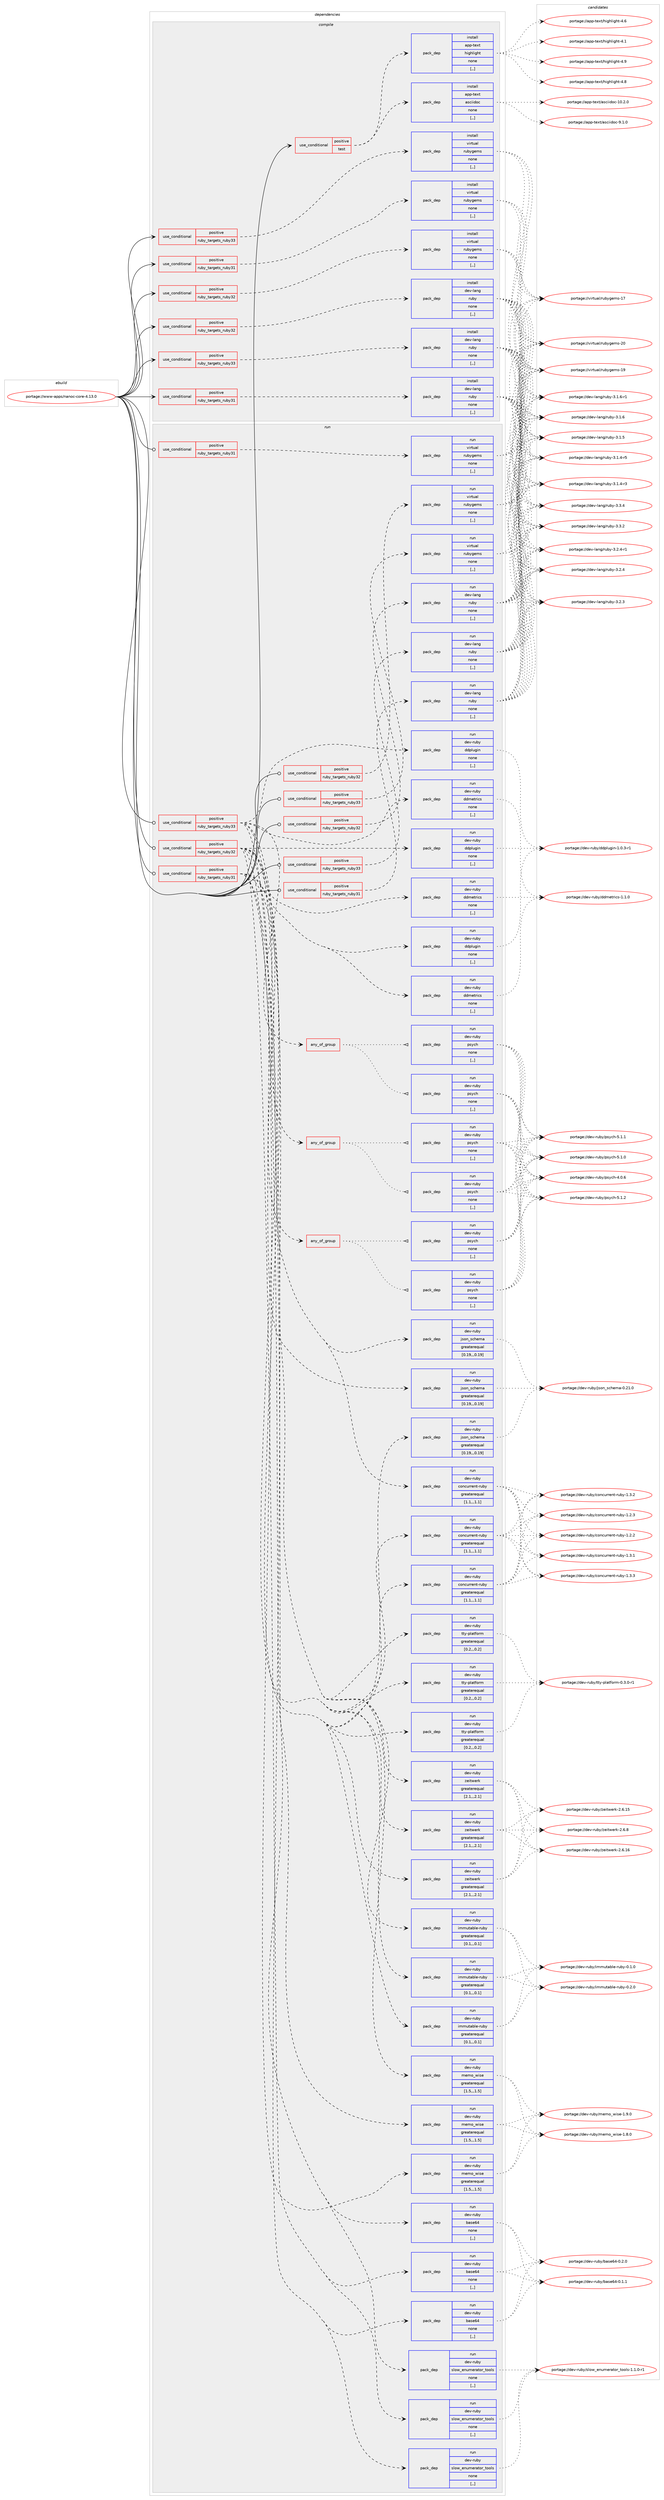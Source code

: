 digraph prolog {

# *************
# Graph options
# *************

newrank=true;
concentrate=true;
compound=true;
graph [rankdir=LR,fontname=Helvetica,fontsize=10,ranksep=1.5];#, ranksep=2.5, nodesep=0.2];
edge  [arrowhead=vee];
node  [fontname=Helvetica,fontsize=10];

# **********
# The ebuild
# **********

subgraph cluster_leftcol {
color=gray;
rank=same;
label=<<i>ebuild</i>>;
id [label="portage://www-apps/nanoc-core-4.13.0", color=red, width=4, href="../www-apps/nanoc-core-4.13.0.svg"];
}

# ****************
# The dependencies
# ****************

subgraph cluster_midcol {
color=gray;
label=<<i>dependencies</i>>;
subgraph cluster_compile {
fillcolor="#eeeeee";
style=filled;
label=<<i>compile</i>>;
subgraph cond118736 {
dependency445165 [label=<<TABLE BORDER="0" CELLBORDER="1" CELLSPACING="0" CELLPADDING="4"><TR><TD ROWSPAN="3" CELLPADDING="10">use_conditional</TD></TR><TR><TD>positive</TD></TR><TR><TD>ruby_targets_ruby31</TD></TR></TABLE>>, shape=none, color=red];
subgraph pack323148 {
dependency445166 [label=<<TABLE BORDER="0" CELLBORDER="1" CELLSPACING="0" CELLPADDING="4" WIDTH="220"><TR><TD ROWSPAN="6" CELLPADDING="30">pack_dep</TD></TR><TR><TD WIDTH="110">install</TD></TR><TR><TD>dev-lang</TD></TR><TR><TD>ruby</TD></TR><TR><TD>none</TD></TR><TR><TD>[,,]</TD></TR></TABLE>>, shape=none, color=blue];
}
dependency445165:e -> dependency445166:w [weight=20,style="dashed",arrowhead="vee"];
}
id:e -> dependency445165:w [weight=20,style="solid",arrowhead="vee"];
subgraph cond118737 {
dependency445167 [label=<<TABLE BORDER="0" CELLBORDER="1" CELLSPACING="0" CELLPADDING="4"><TR><TD ROWSPAN="3" CELLPADDING="10">use_conditional</TD></TR><TR><TD>positive</TD></TR><TR><TD>ruby_targets_ruby31</TD></TR></TABLE>>, shape=none, color=red];
subgraph pack323149 {
dependency445168 [label=<<TABLE BORDER="0" CELLBORDER="1" CELLSPACING="0" CELLPADDING="4" WIDTH="220"><TR><TD ROWSPAN="6" CELLPADDING="30">pack_dep</TD></TR><TR><TD WIDTH="110">install</TD></TR><TR><TD>virtual</TD></TR><TR><TD>rubygems</TD></TR><TR><TD>none</TD></TR><TR><TD>[,,]</TD></TR></TABLE>>, shape=none, color=blue];
}
dependency445167:e -> dependency445168:w [weight=20,style="dashed",arrowhead="vee"];
}
id:e -> dependency445167:w [weight=20,style="solid",arrowhead="vee"];
subgraph cond118738 {
dependency445169 [label=<<TABLE BORDER="0" CELLBORDER="1" CELLSPACING="0" CELLPADDING="4"><TR><TD ROWSPAN="3" CELLPADDING="10">use_conditional</TD></TR><TR><TD>positive</TD></TR><TR><TD>ruby_targets_ruby32</TD></TR></TABLE>>, shape=none, color=red];
subgraph pack323150 {
dependency445170 [label=<<TABLE BORDER="0" CELLBORDER="1" CELLSPACING="0" CELLPADDING="4" WIDTH="220"><TR><TD ROWSPAN="6" CELLPADDING="30">pack_dep</TD></TR><TR><TD WIDTH="110">install</TD></TR><TR><TD>dev-lang</TD></TR><TR><TD>ruby</TD></TR><TR><TD>none</TD></TR><TR><TD>[,,]</TD></TR></TABLE>>, shape=none, color=blue];
}
dependency445169:e -> dependency445170:w [weight=20,style="dashed",arrowhead="vee"];
}
id:e -> dependency445169:w [weight=20,style="solid",arrowhead="vee"];
subgraph cond118739 {
dependency445171 [label=<<TABLE BORDER="0" CELLBORDER="1" CELLSPACING="0" CELLPADDING="4"><TR><TD ROWSPAN="3" CELLPADDING="10">use_conditional</TD></TR><TR><TD>positive</TD></TR><TR><TD>ruby_targets_ruby32</TD></TR></TABLE>>, shape=none, color=red];
subgraph pack323151 {
dependency445172 [label=<<TABLE BORDER="0" CELLBORDER="1" CELLSPACING="0" CELLPADDING="4" WIDTH="220"><TR><TD ROWSPAN="6" CELLPADDING="30">pack_dep</TD></TR><TR><TD WIDTH="110">install</TD></TR><TR><TD>virtual</TD></TR><TR><TD>rubygems</TD></TR><TR><TD>none</TD></TR><TR><TD>[,,]</TD></TR></TABLE>>, shape=none, color=blue];
}
dependency445171:e -> dependency445172:w [weight=20,style="dashed",arrowhead="vee"];
}
id:e -> dependency445171:w [weight=20,style="solid",arrowhead="vee"];
subgraph cond118740 {
dependency445173 [label=<<TABLE BORDER="0" CELLBORDER="1" CELLSPACING="0" CELLPADDING="4"><TR><TD ROWSPAN="3" CELLPADDING="10">use_conditional</TD></TR><TR><TD>positive</TD></TR><TR><TD>ruby_targets_ruby33</TD></TR></TABLE>>, shape=none, color=red];
subgraph pack323152 {
dependency445174 [label=<<TABLE BORDER="0" CELLBORDER="1" CELLSPACING="0" CELLPADDING="4" WIDTH="220"><TR><TD ROWSPAN="6" CELLPADDING="30">pack_dep</TD></TR><TR><TD WIDTH="110">install</TD></TR><TR><TD>dev-lang</TD></TR><TR><TD>ruby</TD></TR><TR><TD>none</TD></TR><TR><TD>[,,]</TD></TR></TABLE>>, shape=none, color=blue];
}
dependency445173:e -> dependency445174:w [weight=20,style="dashed",arrowhead="vee"];
}
id:e -> dependency445173:w [weight=20,style="solid",arrowhead="vee"];
subgraph cond118741 {
dependency445175 [label=<<TABLE BORDER="0" CELLBORDER="1" CELLSPACING="0" CELLPADDING="4"><TR><TD ROWSPAN="3" CELLPADDING="10">use_conditional</TD></TR><TR><TD>positive</TD></TR><TR><TD>ruby_targets_ruby33</TD></TR></TABLE>>, shape=none, color=red];
subgraph pack323153 {
dependency445176 [label=<<TABLE BORDER="0" CELLBORDER="1" CELLSPACING="0" CELLPADDING="4" WIDTH="220"><TR><TD ROWSPAN="6" CELLPADDING="30">pack_dep</TD></TR><TR><TD WIDTH="110">install</TD></TR><TR><TD>virtual</TD></TR><TR><TD>rubygems</TD></TR><TR><TD>none</TD></TR><TR><TD>[,,]</TD></TR></TABLE>>, shape=none, color=blue];
}
dependency445175:e -> dependency445176:w [weight=20,style="dashed",arrowhead="vee"];
}
id:e -> dependency445175:w [weight=20,style="solid",arrowhead="vee"];
subgraph cond118742 {
dependency445177 [label=<<TABLE BORDER="0" CELLBORDER="1" CELLSPACING="0" CELLPADDING="4"><TR><TD ROWSPAN="3" CELLPADDING="10">use_conditional</TD></TR><TR><TD>positive</TD></TR><TR><TD>test</TD></TR></TABLE>>, shape=none, color=red];
subgraph pack323154 {
dependency445178 [label=<<TABLE BORDER="0" CELLBORDER="1" CELLSPACING="0" CELLPADDING="4" WIDTH="220"><TR><TD ROWSPAN="6" CELLPADDING="30">pack_dep</TD></TR><TR><TD WIDTH="110">install</TD></TR><TR><TD>app-text</TD></TR><TR><TD>asciidoc</TD></TR><TR><TD>none</TD></TR><TR><TD>[,,]</TD></TR></TABLE>>, shape=none, color=blue];
}
dependency445177:e -> dependency445178:w [weight=20,style="dashed",arrowhead="vee"];
subgraph pack323155 {
dependency445179 [label=<<TABLE BORDER="0" CELLBORDER="1" CELLSPACING="0" CELLPADDING="4" WIDTH="220"><TR><TD ROWSPAN="6" CELLPADDING="30">pack_dep</TD></TR><TR><TD WIDTH="110">install</TD></TR><TR><TD>app-text</TD></TR><TR><TD>highlight</TD></TR><TR><TD>none</TD></TR><TR><TD>[,,]</TD></TR></TABLE>>, shape=none, color=blue];
}
dependency445177:e -> dependency445179:w [weight=20,style="dashed",arrowhead="vee"];
}
id:e -> dependency445177:w [weight=20,style="solid",arrowhead="vee"];
}
subgraph cluster_compileandrun {
fillcolor="#eeeeee";
style=filled;
label=<<i>compile and run</i>>;
}
subgraph cluster_run {
fillcolor="#eeeeee";
style=filled;
label=<<i>run</i>>;
subgraph cond118743 {
dependency445180 [label=<<TABLE BORDER="0" CELLBORDER="1" CELLSPACING="0" CELLPADDING="4"><TR><TD ROWSPAN="3" CELLPADDING="10">use_conditional</TD></TR><TR><TD>positive</TD></TR><TR><TD>ruby_targets_ruby31</TD></TR></TABLE>>, shape=none, color=red];
subgraph pack323156 {
dependency445181 [label=<<TABLE BORDER="0" CELLBORDER="1" CELLSPACING="0" CELLPADDING="4" WIDTH="220"><TR><TD ROWSPAN="6" CELLPADDING="30">pack_dep</TD></TR><TR><TD WIDTH="110">run</TD></TR><TR><TD>dev-lang</TD></TR><TR><TD>ruby</TD></TR><TR><TD>none</TD></TR><TR><TD>[,,]</TD></TR></TABLE>>, shape=none, color=blue];
}
dependency445180:e -> dependency445181:w [weight=20,style="dashed",arrowhead="vee"];
}
id:e -> dependency445180:w [weight=20,style="solid",arrowhead="odot"];
subgraph cond118744 {
dependency445182 [label=<<TABLE BORDER="0" CELLBORDER="1" CELLSPACING="0" CELLPADDING="4"><TR><TD ROWSPAN="3" CELLPADDING="10">use_conditional</TD></TR><TR><TD>positive</TD></TR><TR><TD>ruby_targets_ruby31</TD></TR></TABLE>>, shape=none, color=red];
subgraph pack323157 {
dependency445183 [label=<<TABLE BORDER="0" CELLBORDER="1" CELLSPACING="0" CELLPADDING="4" WIDTH="220"><TR><TD ROWSPAN="6" CELLPADDING="30">pack_dep</TD></TR><TR><TD WIDTH="110">run</TD></TR><TR><TD>dev-ruby</TD></TR><TR><TD>base64</TD></TR><TR><TD>none</TD></TR><TR><TD>[,,]</TD></TR></TABLE>>, shape=none, color=blue];
}
dependency445182:e -> dependency445183:w [weight=20,style="dashed",arrowhead="vee"];
subgraph pack323158 {
dependency445184 [label=<<TABLE BORDER="0" CELLBORDER="1" CELLSPACING="0" CELLPADDING="4" WIDTH="220"><TR><TD ROWSPAN="6" CELLPADDING="30">pack_dep</TD></TR><TR><TD WIDTH="110">run</TD></TR><TR><TD>dev-ruby</TD></TR><TR><TD>concurrent-ruby</TD></TR><TR><TD>greaterequal</TD></TR><TR><TD>[1.1,,,1.1]</TD></TR></TABLE>>, shape=none, color=blue];
}
dependency445182:e -> dependency445184:w [weight=20,style="dashed",arrowhead="vee"];
subgraph pack323159 {
dependency445185 [label=<<TABLE BORDER="0" CELLBORDER="1" CELLSPACING="0" CELLPADDING="4" WIDTH="220"><TR><TD ROWSPAN="6" CELLPADDING="30">pack_dep</TD></TR><TR><TD WIDTH="110">run</TD></TR><TR><TD>dev-ruby</TD></TR><TR><TD>ddmetrics</TD></TR><TR><TD>none</TD></TR><TR><TD>[,,]</TD></TR></TABLE>>, shape=none, color=blue];
}
dependency445182:e -> dependency445185:w [weight=20,style="dashed",arrowhead="vee"];
subgraph pack323160 {
dependency445186 [label=<<TABLE BORDER="0" CELLBORDER="1" CELLSPACING="0" CELLPADDING="4" WIDTH="220"><TR><TD ROWSPAN="6" CELLPADDING="30">pack_dep</TD></TR><TR><TD WIDTH="110">run</TD></TR><TR><TD>dev-ruby</TD></TR><TR><TD>ddplugin</TD></TR><TR><TD>none</TD></TR><TR><TD>[,,]</TD></TR></TABLE>>, shape=none, color=blue];
}
dependency445182:e -> dependency445186:w [weight=20,style="dashed",arrowhead="vee"];
subgraph pack323161 {
dependency445187 [label=<<TABLE BORDER="0" CELLBORDER="1" CELLSPACING="0" CELLPADDING="4" WIDTH="220"><TR><TD ROWSPAN="6" CELLPADDING="30">pack_dep</TD></TR><TR><TD WIDTH="110">run</TD></TR><TR><TD>dev-ruby</TD></TR><TR><TD>immutable-ruby</TD></TR><TR><TD>greaterequal</TD></TR><TR><TD>[0.1,,,0.1]</TD></TR></TABLE>>, shape=none, color=blue];
}
dependency445182:e -> dependency445187:w [weight=20,style="dashed",arrowhead="vee"];
subgraph pack323162 {
dependency445188 [label=<<TABLE BORDER="0" CELLBORDER="1" CELLSPACING="0" CELLPADDING="4" WIDTH="220"><TR><TD ROWSPAN="6" CELLPADDING="30">pack_dep</TD></TR><TR><TD WIDTH="110">run</TD></TR><TR><TD>dev-ruby</TD></TR><TR><TD>json_schema</TD></TR><TR><TD>greaterequal</TD></TR><TR><TD>[0.19,,,0.19]</TD></TR></TABLE>>, shape=none, color=blue];
}
dependency445182:e -> dependency445188:w [weight=20,style="dashed",arrowhead="vee"];
subgraph pack323163 {
dependency445189 [label=<<TABLE BORDER="0" CELLBORDER="1" CELLSPACING="0" CELLPADDING="4" WIDTH="220"><TR><TD ROWSPAN="6" CELLPADDING="30">pack_dep</TD></TR><TR><TD WIDTH="110">run</TD></TR><TR><TD>dev-ruby</TD></TR><TR><TD>memo_wise</TD></TR><TR><TD>greaterequal</TD></TR><TR><TD>[1.5,,,1.5]</TD></TR></TABLE>>, shape=none, color=blue];
}
dependency445182:e -> dependency445189:w [weight=20,style="dashed",arrowhead="vee"];
subgraph any3054 {
dependency445190 [label=<<TABLE BORDER="0" CELLBORDER="1" CELLSPACING="0" CELLPADDING="4"><TR><TD CELLPADDING="10">any_of_group</TD></TR></TABLE>>, shape=none, color=red];subgraph pack323164 {
dependency445191 [label=<<TABLE BORDER="0" CELLBORDER="1" CELLSPACING="0" CELLPADDING="4" WIDTH="220"><TR><TD ROWSPAN="6" CELLPADDING="30">pack_dep</TD></TR><TR><TD WIDTH="110">run</TD></TR><TR><TD>dev-ruby</TD></TR><TR><TD>psych</TD></TR><TR><TD>none</TD></TR><TR><TD>[,,]</TD></TR></TABLE>>, shape=none, color=blue];
}
dependency445190:e -> dependency445191:w [weight=20,style="dotted",arrowhead="oinv"];
subgraph pack323165 {
dependency445192 [label=<<TABLE BORDER="0" CELLBORDER="1" CELLSPACING="0" CELLPADDING="4" WIDTH="220"><TR><TD ROWSPAN="6" CELLPADDING="30">pack_dep</TD></TR><TR><TD WIDTH="110">run</TD></TR><TR><TD>dev-ruby</TD></TR><TR><TD>psych</TD></TR><TR><TD>none</TD></TR><TR><TD>[,,]</TD></TR></TABLE>>, shape=none, color=blue];
}
dependency445190:e -> dependency445192:w [weight=20,style="dotted",arrowhead="oinv"];
}
dependency445182:e -> dependency445190:w [weight=20,style="dashed",arrowhead="vee"];
subgraph pack323166 {
dependency445193 [label=<<TABLE BORDER="0" CELLBORDER="1" CELLSPACING="0" CELLPADDING="4" WIDTH="220"><TR><TD ROWSPAN="6" CELLPADDING="30">pack_dep</TD></TR><TR><TD WIDTH="110">run</TD></TR><TR><TD>dev-ruby</TD></TR><TR><TD>slow_enumerator_tools</TD></TR><TR><TD>none</TD></TR><TR><TD>[,,]</TD></TR></TABLE>>, shape=none, color=blue];
}
dependency445182:e -> dependency445193:w [weight=20,style="dashed",arrowhead="vee"];
subgraph pack323167 {
dependency445194 [label=<<TABLE BORDER="0" CELLBORDER="1" CELLSPACING="0" CELLPADDING="4" WIDTH="220"><TR><TD ROWSPAN="6" CELLPADDING="30">pack_dep</TD></TR><TR><TD WIDTH="110">run</TD></TR><TR><TD>dev-ruby</TD></TR><TR><TD>tty-platform</TD></TR><TR><TD>greaterequal</TD></TR><TR><TD>[0.2,,,0.2]</TD></TR></TABLE>>, shape=none, color=blue];
}
dependency445182:e -> dependency445194:w [weight=20,style="dashed",arrowhead="vee"];
subgraph pack323168 {
dependency445195 [label=<<TABLE BORDER="0" CELLBORDER="1" CELLSPACING="0" CELLPADDING="4" WIDTH="220"><TR><TD ROWSPAN="6" CELLPADDING="30">pack_dep</TD></TR><TR><TD WIDTH="110">run</TD></TR><TR><TD>dev-ruby</TD></TR><TR><TD>zeitwerk</TD></TR><TR><TD>greaterequal</TD></TR><TR><TD>[2.1,,,2.1]</TD></TR></TABLE>>, shape=none, color=blue];
}
dependency445182:e -> dependency445195:w [weight=20,style="dashed",arrowhead="vee"];
}
id:e -> dependency445182:w [weight=20,style="solid",arrowhead="odot"];
subgraph cond118745 {
dependency445196 [label=<<TABLE BORDER="0" CELLBORDER="1" CELLSPACING="0" CELLPADDING="4"><TR><TD ROWSPAN="3" CELLPADDING="10">use_conditional</TD></TR><TR><TD>positive</TD></TR><TR><TD>ruby_targets_ruby31</TD></TR></TABLE>>, shape=none, color=red];
subgraph pack323169 {
dependency445197 [label=<<TABLE BORDER="0" CELLBORDER="1" CELLSPACING="0" CELLPADDING="4" WIDTH="220"><TR><TD ROWSPAN="6" CELLPADDING="30">pack_dep</TD></TR><TR><TD WIDTH="110">run</TD></TR><TR><TD>virtual</TD></TR><TR><TD>rubygems</TD></TR><TR><TD>none</TD></TR><TR><TD>[,,]</TD></TR></TABLE>>, shape=none, color=blue];
}
dependency445196:e -> dependency445197:w [weight=20,style="dashed",arrowhead="vee"];
}
id:e -> dependency445196:w [weight=20,style="solid",arrowhead="odot"];
subgraph cond118746 {
dependency445198 [label=<<TABLE BORDER="0" CELLBORDER="1" CELLSPACING="0" CELLPADDING="4"><TR><TD ROWSPAN="3" CELLPADDING="10">use_conditional</TD></TR><TR><TD>positive</TD></TR><TR><TD>ruby_targets_ruby32</TD></TR></TABLE>>, shape=none, color=red];
subgraph pack323170 {
dependency445199 [label=<<TABLE BORDER="0" CELLBORDER="1" CELLSPACING="0" CELLPADDING="4" WIDTH="220"><TR><TD ROWSPAN="6" CELLPADDING="30">pack_dep</TD></TR><TR><TD WIDTH="110">run</TD></TR><TR><TD>dev-lang</TD></TR><TR><TD>ruby</TD></TR><TR><TD>none</TD></TR><TR><TD>[,,]</TD></TR></TABLE>>, shape=none, color=blue];
}
dependency445198:e -> dependency445199:w [weight=20,style="dashed",arrowhead="vee"];
}
id:e -> dependency445198:w [weight=20,style="solid",arrowhead="odot"];
subgraph cond118747 {
dependency445200 [label=<<TABLE BORDER="0" CELLBORDER="1" CELLSPACING="0" CELLPADDING="4"><TR><TD ROWSPAN="3" CELLPADDING="10">use_conditional</TD></TR><TR><TD>positive</TD></TR><TR><TD>ruby_targets_ruby32</TD></TR></TABLE>>, shape=none, color=red];
subgraph pack323171 {
dependency445201 [label=<<TABLE BORDER="0" CELLBORDER="1" CELLSPACING="0" CELLPADDING="4" WIDTH="220"><TR><TD ROWSPAN="6" CELLPADDING="30">pack_dep</TD></TR><TR><TD WIDTH="110">run</TD></TR><TR><TD>dev-ruby</TD></TR><TR><TD>base64</TD></TR><TR><TD>none</TD></TR><TR><TD>[,,]</TD></TR></TABLE>>, shape=none, color=blue];
}
dependency445200:e -> dependency445201:w [weight=20,style="dashed",arrowhead="vee"];
subgraph pack323172 {
dependency445202 [label=<<TABLE BORDER="0" CELLBORDER="1" CELLSPACING="0" CELLPADDING="4" WIDTH="220"><TR><TD ROWSPAN="6" CELLPADDING="30">pack_dep</TD></TR><TR><TD WIDTH="110">run</TD></TR><TR><TD>dev-ruby</TD></TR><TR><TD>concurrent-ruby</TD></TR><TR><TD>greaterequal</TD></TR><TR><TD>[1.1,,,1.1]</TD></TR></TABLE>>, shape=none, color=blue];
}
dependency445200:e -> dependency445202:w [weight=20,style="dashed",arrowhead="vee"];
subgraph pack323173 {
dependency445203 [label=<<TABLE BORDER="0" CELLBORDER="1" CELLSPACING="0" CELLPADDING="4" WIDTH="220"><TR><TD ROWSPAN="6" CELLPADDING="30">pack_dep</TD></TR><TR><TD WIDTH="110">run</TD></TR><TR><TD>dev-ruby</TD></TR><TR><TD>ddmetrics</TD></TR><TR><TD>none</TD></TR><TR><TD>[,,]</TD></TR></TABLE>>, shape=none, color=blue];
}
dependency445200:e -> dependency445203:w [weight=20,style="dashed",arrowhead="vee"];
subgraph pack323174 {
dependency445204 [label=<<TABLE BORDER="0" CELLBORDER="1" CELLSPACING="0" CELLPADDING="4" WIDTH="220"><TR><TD ROWSPAN="6" CELLPADDING="30">pack_dep</TD></TR><TR><TD WIDTH="110">run</TD></TR><TR><TD>dev-ruby</TD></TR><TR><TD>ddplugin</TD></TR><TR><TD>none</TD></TR><TR><TD>[,,]</TD></TR></TABLE>>, shape=none, color=blue];
}
dependency445200:e -> dependency445204:w [weight=20,style="dashed",arrowhead="vee"];
subgraph pack323175 {
dependency445205 [label=<<TABLE BORDER="0" CELLBORDER="1" CELLSPACING="0" CELLPADDING="4" WIDTH="220"><TR><TD ROWSPAN="6" CELLPADDING="30">pack_dep</TD></TR><TR><TD WIDTH="110">run</TD></TR><TR><TD>dev-ruby</TD></TR><TR><TD>immutable-ruby</TD></TR><TR><TD>greaterequal</TD></TR><TR><TD>[0.1,,,0.1]</TD></TR></TABLE>>, shape=none, color=blue];
}
dependency445200:e -> dependency445205:w [weight=20,style="dashed",arrowhead="vee"];
subgraph pack323176 {
dependency445206 [label=<<TABLE BORDER="0" CELLBORDER="1" CELLSPACING="0" CELLPADDING="4" WIDTH="220"><TR><TD ROWSPAN="6" CELLPADDING="30">pack_dep</TD></TR><TR><TD WIDTH="110">run</TD></TR><TR><TD>dev-ruby</TD></TR><TR><TD>json_schema</TD></TR><TR><TD>greaterequal</TD></TR><TR><TD>[0.19,,,0.19]</TD></TR></TABLE>>, shape=none, color=blue];
}
dependency445200:e -> dependency445206:w [weight=20,style="dashed",arrowhead="vee"];
subgraph pack323177 {
dependency445207 [label=<<TABLE BORDER="0" CELLBORDER="1" CELLSPACING="0" CELLPADDING="4" WIDTH="220"><TR><TD ROWSPAN="6" CELLPADDING="30">pack_dep</TD></TR><TR><TD WIDTH="110">run</TD></TR><TR><TD>dev-ruby</TD></TR><TR><TD>memo_wise</TD></TR><TR><TD>greaterequal</TD></TR><TR><TD>[1.5,,,1.5]</TD></TR></TABLE>>, shape=none, color=blue];
}
dependency445200:e -> dependency445207:w [weight=20,style="dashed",arrowhead="vee"];
subgraph any3055 {
dependency445208 [label=<<TABLE BORDER="0" CELLBORDER="1" CELLSPACING="0" CELLPADDING="4"><TR><TD CELLPADDING="10">any_of_group</TD></TR></TABLE>>, shape=none, color=red];subgraph pack323178 {
dependency445209 [label=<<TABLE BORDER="0" CELLBORDER="1" CELLSPACING="0" CELLPADDING="4" WIDTH="220"><TR><TD ROWSPAN="6" CELLPADDING="30">pack_dep</TD></TR><TR><TD WIDTH="110">run</TD></TR><TR><TD>dev-ruby</TD></TR><TR><TD>psych</TD></TR><TR><TD>none</TD></TR><TR><TD>[,,]</TD></TR></TABLE>>, shape=none, color=blue];
}
dependency445208:e -> dependency445209:w [weight=20,style="dotted",arrowhead="oinv"];
subgraph pack323179 {
dependency445210 [label=<<TABLE BORDER="0" CELLBORDER="1" CELLSPACING="0" CELLPADDING="4" WIDTH="220"><TR><TD ROWSPAN="6" CELLPADDING="30">pack_dep</TD></TR><TR><TD WIDTH="110">run</TD></TR><TR><TD>dev-ruby</TD></TR><TR><TD>psych</TD></TR><TR><TD>none</TD></TR><TR><TD>[,,]</TD></TR></TABLE>>, shape=none, color=blue];
}
dependency445208:e -> dependency445210:w [weight=20,style="dotted",arrowhead="oinv"];
}
dependency445200:e -> dependency445208:w [weight=20,style="dashed",arrowhead="vee"];
subgraph pack323180 {
dependency445211 [label=<<TABLE BORDER="0" CELLBORDER="1" CELLSPACING="0" CELLPADDING="4" WIDTH="220"><TR><TD ROWSPAN="6" CELLPADDING="30">pack_dep</TD></TR><TR><TD WIDTH="110">run</TD></TR><TR><TD>dev-ruby</TD></TR><TR><TD>slow_enumerator_tools</TD></TR><TR><TD>none</TD></TR><TR><TD>[,,]</TD></TR></TABLE>>, shape=none, color=blue];
}
dependency445200:e -> dependency445211:w [weight=20,style="dashed",arrowhead="vee"];
subgraph pack323181 {
dependency445212 [label=<<TABLE BORDER="0" CELLBORDER="1" CELLSPACING="0" CELLPADDING="4" WIDTH="220"><TR><TD ROWSPAN="6" CELLPADDING="30">pack_dep</TD></TR><TR><TD WIDTH="110">run</TD></TR><TR><TD>dev-ruby</TD></TR><TR><TD>tty-platform</TD></TR><TR><TD>greaterequal</TD></TR><TR><TD>[0.2,,,0.2]</TD></TR></TABLE>>, shape=none, color=blue];
}
dependency445200:e -> dependency445212:w [weight=20,style="dashed",arrowhead="vee"];
subgraph pack323182 {
dependency445213 [label=<<TABLE BORDER="0" CELLBORDER="1" CELLSPACING="0" CELLPADDING="4" WIDTH="220"><TR><TD ROWSPAN="6" CELLPADDING="30">pack_dep</TD></TR><TR><TD WIDTH="110">run</TD></TR><TR><TD>dev-ruby</TD></TR><TR><TD>zeitwerk</TD></TR><TR><TD>greaterequal</TD></TR><TR><TD>[2.1,,,2.1]</TD></TR></TABLE>>, shape=none, color=blue];
}
dependency445200:e -> dependency445213:w [weight=20,style="dashed",arrowhead="vee"];
}
id:e -> dependency445200:w [weight=20,style="solid",arrowhead="odot"];
subgraph cond118748 {
dependency445214 [label=<<TABLE BORDER="0" CELLBORDER="1" CELLSPACING="0" CELLPADDING="4"><TR><TD ROWSPAN="3" CELLPADDING="10">use_conditional</TD></TR><TR><TD>positive</TD></TR><TR><TD>ruby_targets_ruby32</TD></TR></TABLE>>, shape=none, color=red];
subgraph pack323183 {
dependency445215 [label=<<TABLE BORDER="0" CELLBORDER="1" CELLSPACING="0" CELLPADDING="4" WIDTH="220"><TR><TD ROWSPAN="6" CELLPADDING="30">pack_dep</TD></TR><TR><TD WIDTH="110">run</TD></TR><TR><TD>virtual</TD></TR><TR><TD>rubygems</TD></TR><TR><TD>none</TD></TR><TR><TD>[,,]</TD></TR></TABLE>>, shape=none, color=blue];
}
dependency445214:e -> dependency445215:w [weight=20,style="dashed",arrowhead="vee"];
}
id:e -> dependency445214:w [weight=20,style="solid",arrowhead="odot"];
subgraph cond118749 {
dependency445216 [label=<<TABLE BORDER="0" CELLBORDER="1" CELLSPACING="0" CELLPADDING="4"><TR><TD ROWSPAN="3" CELLPADDING="10">use_conditional</TD></TR><TR><TD>positive</TD></TR><TR><TD>ruby_targets_ruby33</TD></TR></TABLE>>, shape=none, color=red];
subgraph pack323184 {
dependency445217 [label=<<TABLE BORDER="0" CELLBORDER="1" CELLSPACING="0" CELLPADDING="4" WIDTH="220"><TR><TD ROWSPAN="6" CELLPADDING="30">pack_dep</TD></TR><TR><TD WIDTH="110">run</TD></TR><TR><TD>dev-lang</TD></TR><TR><TD>ruby</TD></TR><TR><TD>none</TD></TR><TR><TD>[,,]</TD></TR></TABLE>>, shape=none, color=blue];
}
dependency445216:e -> dependency445217:w [weight=20,style="dashed",arrowhead="vee"];
}
id:e -> dependency445216:w [weight=20,style="solid",arrowhead="odot"];
subgraph cond118750 {
dependency445218 [label=<<TABLE BORDER="0" CELLBORDER="1" CELLSPACING="0" CELLPADDING="4"><TR><TD ROWSPAN="3" CELLPADDING="10">use_conditional</TD></TR><TR><TD>positive</TD></TR><TR><TD>ruby_targets_ruby33</TD></TR></TABLE>>, shape=none, color=red];
subgraph pack323185 {
dependency445219 [label=<<TABLE BORDER="0" CELLBORDER="1" CELLSPACING="0" CELLPADDING="4" WIDTH="220"><TR><TD ROWSPAN="6" CELLPADDING="30">pack_dep</TD></TR><TR><TD WIDTH="110">run</TD></TR><TR><TD>dev-ruby</TD></TR><TR><TD>base64</TD></TR><TR><TD>none</TD></TR><TR><TD>[,,]</TD></TR></TABLE>>, shape=none, color=blue];
}
dependency445218:e -> dependency445219:w [weight=20,style="dashed",arrowhead="vee"];
subgraph pack323186 {
dependency445220 [label=<<TABLE BORDER="0" CELLBORDER="1" CELLSPACING="0" CELLPADDING="4" WIDTH="220"><TR><TD ROWSPAN="6" CELLPADDING="30">pack_dep</TD></TR><TR><TD WIDTH="110">run</TD></TR><TR><TD>dev-ruby</TD></TR><TR><TD>concurrent-ruby</TD></TR><TR><TD>greaterequal</TD></TR><TR><TD>[1.1,,,1.1]</TD></TR></TABLE>>, shape=none, color=blue];
}
dependency445218:e -> dependency445220:w [weight=20,style="dashed",arrowhead="vee"];
subgraph pack323187 {
dependency445221 [label=<<TABLE BORDER="0" CELLBORDER="1" CELLSPACING="0" CELLPADDING="4" WIDTH="220"><TR><TD ROWSPAN="6" CELLPADDING="30">pack_dep</TD></TR><TR><TD WIDTH="110">run</TD></TR><TR><TD>dev-ruby</TD></TR><TR><TD>ddmetrics</TD></TR><TR><TD>none</TD></TR><TR><TD>[,,]</TD></TR></TABLE>>, shape=none, color=blue];
}
dependency445218:e -> dependency445221:w [weight=20,style="dashed",arrowhead="vee"];
subgraph pack323188 {
dependency445222 [label=<<TABLE BORDER="0" CELLBORDER="1" CELLSPACING="0" CELLPADDING="4" WIDTH="220"><TR><TD ROWSPAN="6" CELLPADDING="30">pack_dep</TD></TR><TR><TD WIDTH="110">run</TD></TR><TR><TD>dev-ruby</TD></TR><TR><TD>ddplugin</TD></TR><TR><TD>none</TD></TR><TR><TD>[,,]</TD></TR></TABLE>>, shape=none, color=blue];
}
dependency445218:e -> dependency445222:w [weight=20,style="dashed",arrowhead="vee"];
subgraph pack323189 {
dependency445223 [label=<<TABLE BORDER="0" CELLBORDER="1" CELLSPACING="0" CELLPADDING="4" WIDTH="220"><TR><TD ROWSPAN="6" CELLPADDING="30">pack_dep</TD></TR><TR><TD WIDTH="110">run</TD></TR><TR><TD>dev-ruby</TD></TR><TR><TD>immutable-ruby</TD></TR><TR><TD>greaterequal</TD></TR><TR><TD>[0.1,,,0.1]</TD></TR></TABLE>>, shape=none, color=blue];
}
dependency445218:e -> dependency445223:w [weight=20,style="dashed",arrowhead="vee"];
subgraph pack323190 {
dependency445224 [label=<<TABLE BORDER="0" CELLBORDER="1" CELLSPACING="0" CELLPADDING="4" WIDTH="220"><TR><TD ROWSPAN="6" CELLPADDING="30">pack_dep</TD></TR><TR><TD WIDTH="110">run</TD></TR><TR><TD>dev-ruby</TD></TR><TR><TD>json_schema</TD></TR><TR><TD>greaterequal</TD></TR><TR><TD>[0.19,,,0.19]</TD></TR></TABLE>>, shape=none, color=blue];
}
dependency445218:e -> dependency445224:w [weight=20,style="dashed",arrowhead="vee"];
subgraph pack323191 {
dependency445225 [label=<<TABLE BORDER="0" CELLBORDER="1" CELLSPACING="0" CELLPADDING="4" WIDTH="220"><TR><TD ROWSPAN="6" CELLPADDING="30">pack_dep</TD></TR><TR><TD WIDTH="110">run</TD></TR><TR><TD>dev-ruby</TD></TR><TR><TD>memo_wise</TD></TR><TR><TD>greaterequal</TD></TR><TR><TD>[1.5,,,1.5]</TD></TR></TABLE>>, shape=none, color=blue];
}
dependency445218:e -> dependency445225:w [weight=20,style="dashed",arrowhead="vee"];
subgraph any3056 {
dependency445226 [label=<<TABLE BORDER="0" CELLBORDER="1" CELLSPACING="0" CELLPADDING="4"><TR><TD CELLPADDING="10">any_of_group</TD></TR></TABLE>>, shape=none, color=red];subgraph pack323192 {
dependency445227 [label=<<TABLE BORDER="0" CELLBORDER="1" CELLSPACING="0" CELLPADDING="4" WIDTH="220"><TR><TD ROWSPAN="6" CELLPADDING="30">pack_dep</TD></TR><TR><TD WIDTH="110">run</TD></TR><TR><TD>dev-ruby</TD></TR><TR><TD>psych</TD></TR><TR><TD>none</TD></TR><TR><TD>[,,]</TD></TR></TABLE>>, shape=none, color=blue];
}
dependency445226:e -> dependency445227:w [weight=20,style="dotted",arrowhead="oinv"];
subgraph pack323193 {
dependency445228 [label=<<TABLE BORDER="0" CELLBORDER="1" CELLSPACING="0" CELLPADDING="4" WIDTH="220"><TR><TD ROWSPAN="6" CELLPADDING="30">pack_dep</TD></TR><TR><TD WIDTH="110">run</TD></TR><TR><TD>dev-ruby</TD></TR><TR><TD>psych</TD></TR><TR><TD>none</TD></TR><TR><TD>[,,]</TD></TR></TABLE>>, shape=none, color=blue];
}
dependency445226:e -> dependency445228:w [weight=20,style="dotted",arrowhead="oinv"];
}
dependency445218:e -> dependency445226:w [weight=20,style="dashed",arrowhead="vee"];
subgraph pack323194 {
dependency445229 [label=<<TABLE BORDER="0" CELLBORDER="1" CELLSPACING="0" CELLPADDING="4" WIDTH="220"><TR><TD ROWSPAN="6" CELLPADDING="30">pack_dep</TD></TR><TR><TD WIDTH="110">run</TD></TR><TR><TD>dev-ruby</TD></TR><TR><TD>slow_enumerator_tools</TD></TR><TR><TD>none</TD></TR><TR><TD>[,,]</TD></TR></TABLE>>, shape=none, color=blue];
}
dependency445218:e -> dependency445229:w [weight=20,style="dashed",arrowhead="vee"];
subgraph pack323195 {
dependency445230 [label=<<TABLE BORDER="0" CELLBORDER="1" CELLSPACING="0" CELLPADDING="4" WIDTH="220"><TR><TD ROWSPAN="6" CELLPADDING="30">pack_dep</TD></TR><TR><TD WIDTH="110">run</TD></TR><TR><TD>dev-ruby</TD></TR><TR><TD>tty-platform</TD></TR><TR><TD>greaterequal</TD></TR><TR><TD>[0.2,,,0.2]</TD></TR></TABLE>>, shape=none, color=blue];
}
dependency445218:e -> dependency445230:w [weight=20,style="dashed",arrowhead="vee"];
subgraph pack323196 {
dependency445231 [label=<<TABLE BORDER="0" CELLBORDER="1" CELLSPACING="0" CELLPADDING="4" WIDTH="220"><TR><TD ROWSPAN="6" CELLPADDING="30">pack_dep</TD></TR><TR><TD WIDTH="110">run</TD></TR><TR><TD>dev-ruby</TD></TR><TR><TD>zeitwerk</TD></TR><TR><TD>greaterequal</TD></TR><TR><TD>[2.1,,,2.1]</TD></TR></TABLE>>, shape=none, color=blue];
}
dependency445218:e -> dependency445231:w [weight=20,style="dashed",arrowhead="vee"];
}
id:e -> dependency445218:w [weight=20,style="solid",arrowhead="odot"];
subgraph cond118751 {
dependency445232 [label=<<TABLE BORDER="0" CELLBORDER="1" CELLSPACING="0" CELLPADDING="4"><TR><TD ROWSPAN="3" CELLPADDING="10">use_conditional</TD></TR><TR><TD>positive</TD></TR><TR><TD>ruby_targets_ruby33</TD></TR></TABLE>>, shape=none, color=red];
subgraph pack323197 {
dependency445233 [label=<<TABLE BORDER="0" CELLBORDER="1" CELLSPACING="0" CELLPADDING="4" WIDTH="220"><TR><TD ROWSPAN="6" CELLPADDING="30">pack_dep</TD></TR><TR><TD WIDTH="110">run</TD></TR><TR><TD>virtual</TD></TR><TR><TD>rubygems</TD></TR><TR><TD>none</TD></TR><TR><TD>[,,]</TD></TR></TABLE>>, shape=none, color=blue];
}
dependency445232:e -> dependency445233:w [weight=20,style="dashed",arrowhead="vee"];
}
id:e -> dependency445232:w [weight=20,style="solid",arrowhead="odot"];
}
}

# **************
# The candidates
# **************

subgraph cluster_choices {
rank=same;
color=gray;
label=<<i>candidates</i>>;

subgraph choice323148 {
color=black;
nodesep=1;
choice10010111845108971101034711411798121455146514652 [label="portage://dev-lang/ruby-3.3.4", color=red, width=4,href="../dev-lang/ruby-3.3.4.svg"];
choice10010111845108971101034711411798121455146514650 [label="portage://dev-lang/ruby-3.3.2", color=red, width=4,href="../dev-lang/ruby-3.3.2.svg"];
choice100101118451089711010347114117981214551465046524511449 [label="portage://dev-lang/ruby-3.2.4-r1", color=red, width=4,href="../dev-lang/ruby-3.2.4-r1.svg"];
choice10010111845108971101034711411798121455146504652 [label="portage://dev-lang/ruby-3.2.4", color=red, width=4,href="../dev-lang/ruby-3.2.4.svg"];
choice10010111845108971101034711411798121455146504651 [label="portage://dev-lang/ruby-3.2.3", color=red, width=4,href="../dev-lang/ruby-3.2.3.svg"];
choice100101118451089711010347114117981214551464946544511449 [label="portage://dev-lang/ruby-3.1.6-r1", color=red, width=4,href="../dev-lang/ruby-3.1.6-r1.svg"];
choice10010111845108971101034711411798121455146494654 [label="portage://dev-lang/ruby-3.1.6", color=red, width=4,href="../dev-lang/ruby-3.1.6.svg"];
choice10010111845108971101034711411798121455146494653 [label="portage://dev-lang/ruby-3.1.5", color=red, width=4,href="../dev-lang/ruby-3.1.5.svg"];
choice100101118451089711010347114117981214551464946524511453 [label="portage://dev-lang/ruby-3.1.4-r5", color=red, width=4,href="../dev-lang/ruby-3.1.4-r5.svg"];
choice100101118451089711010347114117981214551464946524511451 [label="portage://dev-lang/ruby-3.1.4-r3", color=red, width=4,href="../dev-lang/ruby-3.1.4-r3.svg"];
dependency445166:e -> choice10010111845108971101034711411798121455146514652:w [style=dotted,weight="100"];
dependency445166:e -> choice10010111845108971101034711411798121455146514650:w [style=dotted,weight="100"];
dependency445166:e -> choice100101118451089711010347114117981214551465046524511449:w [style=dotted,weight="100"];
dependency445166:e -> choice10010111845108971101034711411798121455146504652:w [style=dotted,weight="100"];
dependency445166:e -> choice10010111845108971101034711411798121455146504651:w [style=dotted,weight="100"];
dependency445166:e -> choice100101118451089711010347114117981214551464946544511449:w [style=dotted,weight="100"];
dependency445166:e -> choice10010111845108971101034711411798121455146494654:w [style=dotted,weight="100"];
dependency445166:e -> choice10010111845108971101034711411798121455146494653:w [style=dotted,weight="100"];
dependency445166:e -> choice100101118451089711010347114117981214551464946524511453:w [style=dotted,weight="100"];
dependency445166:e -> choice100101118451089711010347114117981214551464946524511451:w [style=dotted,weight="100"];
}
subgraph choice323149 {
color=black;
nodesep=1;
choice118105114116117971084711411798121103101109115455048 [label="portage://virtual/rubygems-20", color=red, width=4,href="../virtual/rubygems-20.svg"];
choice118105114116117971084711411798121103101109115454957 [label="portage://virtual/rubygems-19", color=red, width=4,href="../virtual/rubygems-19.svg"];
choice118105114116117971084711411798121103101109115454955 [label="portage://virtual/rubygems-17", color=red, width=4,href="../virtual/rubygems-17.svg"];
dependency445168:e -> choice118105114116117971084711411798121103101109115455048:w [style=dotted,weight="100"];
dependency445168:e -> choice118105114116117971084711411798121103101109115454957:w [style=dotted,weight="100"];
dependency445168:e -> choice118105114116117971084711411798121103101109115454955:w [style=dotted,weight="100"];
}
subgraph choice323150 {
color=black;
nodesep=1;
choice10010111845108971101034711411798121455146514652 [label="portage://dev-lang/ruby-3.3.4", color=red, width=4,href="../dev-lang/ruby-3.3.4.svg"];
choice10010111845108971101034711411798121455146514650 [label="portage://dev-lang/ruby-3.3.2", color=red, width=4,href="../dev-lang/ruby-3.3.2.svg"];
choice100101118451089711010347114117981214551465046524511449 [label="portage://dev-lang/ruby-3.2.4-r1", color=red, width=4,href="../dev-lang/ruby-3.2.4-r1.svg"];
choice10010111845108971101034711411798121455146504652 [label="portage://dev-lang/ruby-3.2.4", color=red, width=4,href="../dev-lang/ruby-3.2.4.svg"];
choice10010111845108971101034711411798121455146504651 [label="portage://dev-lang/ruby-3.2.3", color=red, width=4,href="../dev-lang/ruby-3.2.3.svg"];
choice100101118451089711010347114117981214551464946544511449 [label="portage://dev-lang/ruby-3.1.6-r1", color=red, width=4,href="../dev-lang/ruby-3.1.6-r1.svg"];
choice10010111845108971101034711411798121455146494654 [label="portage://dev-lang/ruby-3.1.6", color=red, width=4,href="../dev-lang/ruby-3.1.6.svg"];
choice10010111845108971101034711411798121455146494653 [label="portage://dev-lang/ruby-3.1.5", color=red, width=4,href="../dev-lang/ruby-3.1.5.svg"];
choice100101118451089711010347114117981214551464946524511453 [label="portage://dev-lang/ruby-3.1.4-r5", color=red, width=4,href="../dev-lang/ruby-3.1.4-r5.svg"];
choice100101118451089711010347114117981214551464946524511451 [label="portage://dev-lang/ruby-3.1.4-r3", color=red, width=4,href="../dev-lang/ruby-3.1.4-r3.svg"];
dependency445170:e -> choice10010111845108971101034711411798121455146514652:w [style=dotted,weight="100"];
dependency445170:e -> choice10010111845108971101034711411798121455146514650:w [style=dotted,weight="100"];
dependency445170:e -> choice100101118451089711010347114117981214551465046524511449:w [style=dotted,weight="100"];
dependency445170:e -> choice10010111845108971101034711411798121455146504652:w [style=dotted,weight="100"];
dependency445170:e -> choice10010111845108971101034711411798121455146504651:w [style=dotted,weight="100"];
dependency445170:e -> choice100101118451089711010347114117981214551464946544511449:w [style=dotted,weight="100"];
dependency445170:e -> choice10010111845108971101034711411798121455146494654:w [style=dotted,weight="100"];
dependency445170:e -> choice10010111845108971101034711411798121455146494653:w [style=dotted,weight="100"];
dependency445170:e -> choice100101118451089711010347114117981214551464946524511453:w [style=dotted,weight="100"];
dependency445170:e -> choice100101118451089711010347114117981214551464946524511451:w [style=dotted,weight="100"];
}
subgraph choice323151 {
color=black;
nodesep=1;
choice118105114116117971084711411798121103101109115455048 [label="portage://virtual/rubygems-20", color=red, width=4,href="../virtual/rubygems-20.svg"];
choice118105114116117971084711411798121103101109115454957 [label="portage://virtual/rubygems-19", color=red, width=4,href="../virtual/rubygems-19.svg"];
choice118105114116117971084711411798121103101109115454955 [label="portage://virtual/rubygems-17", color=red, width=4,href="../virtual/rubygems-17.svg"];
dependency445172:e -> choice118105114116117971084711411798121103101109115455048:w [style=dotted,weight="100"];
dependency445172:e -> choice118105114116117971084711411798121103101109115454957:w [style=dotted,weight="100"];
dependency445172:e -> choice118105114116117971084711411798121103101109115454955:w [style=dotted,weight="100"];
}
subgraph choice323152 {
color=black;
nodesep=1;
choice10010111845108971101034711411798121455146514652 [label="portage://dev-lang/ruby-3.3.4", color=red, width=4,href="../dev-lang/ruby-3.3.4.svg"];
choice10010111845108971101034711411798121455146514650 [label="portage://dev-lang/ruby-3.3.2", color=red, width=4,href="../dev-lang/ruby-3.3.2.svg"];
choice100101118451089711010347114117981214551465046524511449 [label="portage://dev-lang/ruby-3.2.4-r1", color=red, width=4,href="../dev-lang/ruby-3.2.4-r1.svg"];
choice10010111845108971101034711411798121455146504652 [label="portage://dev-lang/ruby-3.2.4", color=red, width=4,href="../dev-lang/ruby-3.2.4.svg"];
choice10010111845108971101034711411798121455146504651 [label="portage://dev-lang/ruby-3.2.3", color=red, width=4,href="../dev-lang/ruby-3.2.3.svg"];
choice100101118451089711010347114117981214551464946544511449 [label="portage://dev-lang/ruby-3.1.6-r1", color=red, width=4,href="../dev-lang/ruby-3.1.6-r1.svg"];
choice10010111845108971101034711411798121455146494654 [label="portage://dev-lang/ruby-3.1.6", color=red, width=4,href="../dev-lang/ruby-3.1.6.svg"];
choice10010111845108971101034711411798121455146494653 [label="portage://dev-lang/ruby-3.1.5", color=red, width=4,href="../dev-lang/ruby-3.1.5.svg"];
choice100101118451089711010347114117981214551464946524511453 [label="portage://dev-lang/ruby-3.1.4-r5", color=red, width=4,href="../dev-lang/ruby-3.1.4-r5.svg"];
choice100101118451089711010347114117981214551464946524511451 [label="portage://dev-lang/ruby-3.1.4-r3", color=red, width=4,href="../dev-lang/ruby-3.1.4-r3.svg"];
dependency445174:e -> choice10010111845108971101034711411798121455146514652:w [style=dotted,weight="100"];
dependency445174:e -> choice10010111845108971101034711411798121455146514650:w [style=dotted,weight="100"];
dependency445174:e -> choice100101118451089711010347114117981214551465046524511449:w [style=dotted,weight="100"];
dependency445174:e -> choice10010111845108971101034711411798121455146504652:w [style=dotted,weight="100"];
dependency445174:e -> choice10010111845108971101034711411798121455146504651:w [style=dotted,weight="100"];
dependency445174:e -> choice100101118451089711010347114117981214551464946544511449:w [style=dotted,weight="100"];
dependency445174:e -> choice10010111845108971101034711411798121455146494654:w [style=dotted,weight="100"];
dependency445174:e -> choice10010111845108971101034711411798121455146494653:w [style=dotted,weight="100"];
dependency445174:e -> choice100101118451089711010347114117981214551464946524511453:w [style=dotted,weight="100"];
dependency445174:e -> choice100101118451089711010347114117981214551464946524511451:w [style=dotted,weight="100"];
}
subgraph choice323153 {
color=black;
nodesep=1;
choice118105114116117971084711411798121103101109115455048 [label="portage://virtual/rubygems-20", color=red, width=4,href="../virtual/rubygems-20.svg"];
choice118105114116117971084711411798121103101109115454957 [label="portage://virtual/rubygems-19", color=red, width=4,href="../virtual/rubygems-19.svg"];
choice118105114116117971084711411798121103101109115454955 [label="portage://virtual/rubygems-17", color=red, width=4,href="../virtual/rubygems-17.svg"];
dependency445176:e -> choice118105114116117971084711411798121103101109115455048:w [style=dotted,weight="100"];
dependency445176:e -> choice118105114116117971084711411798121103101109115454957:w [style=dotted,weight="100"];
dependency445176:e -> choice118105114116117971084711411798121103101109115454955:w [style=dotted,weight="100"];
}
subgraph choice323154 {
color=black;
nodesep=1;
choice97112112451161011201164797115991051051001119945494846504648 [label="portage://app-text/asciidoc-10.2.0", color=red, width=4,href="../app-text/asciidoc-10.2.0.svg"];
choice971121124511610112011647971159910510510011199455746494648 [label="portage://app-text/asciidoc-9.1.0", color=red, width=4,href="../app-text/asciidoc-9.1.0.svg"];
dependency445178:e -> choice97112112451161011201164797115991051051001119945494846504648:w [style=dotted,weight="100"];
dependency445178:e -> choice971121124511610112011647971159910510510011199455746494648:w [style=dotted,weight="100"];
}
subgraph choice323155 {
color=black;
nodesep=1;
choice97112112451161011201164710410510310410810510310411645524657 [label="portage://app-text/highlight-4.9", color=red, width=4,href="../app-text/highlight-4.9.svg"];
choice97112112451161011201164710410510310410810510310411645524656 [label="portage://app-text/highlight-4.8", color=red, width=4,href="../app-text/highlight-4.8.svg"];
choice97112112451161011201164710410510310410810510310411645524654 [label="portage://app-text/highlight-4.6", color=red, width=4,href="../app-text/highlight-4.6.svg"];
choice97112112451161011201164710410510310410810510310411645524649 [label="portage://app-text/highlight-4.1", color=red, width=4,href="../app-text/highlight-4.1.svg"];
dependency445179:e -> choice97112112451161011201164710410510310410810510310411645524657:w [style=dotted,weight="100"];
dependency445179:e -> choice97112112451161011201164710410510310410810510310411645524656:w [style=dotted,weight="100"];
dependency445179:e -> choice97112112451161011201164710410510310410810510310411645524654:w [style=dotted,weight="100"];
dependency445179:e -> choice97112112451161011201164710410510310410810510310411645524649:w [style=dotted,weight="100"];
}
subgraph choice323156 {
color=black;
nodesep=1;
choice10010111845108971101034711411798121455146514652 [label="portage://dev-lang/ruby-3.3.4", color=red, width=4,href="../dev-lang/ruby-3.3.4.svg"];
choice10010111845108971101034711411798121455146514650 [label="portage://dev-lang/ruby-3.3.2", color=red, width=4,href="../dev-lang/ruby-3.3.2.svg"];
choice100101118451089711010347114117981214551465046524511449 [label="portage://dev-lang/ruby-3.2.4-r1", color=red, width=4,href="../dev-lang/ruby-3.2.4-r1.svg"];
choice10010111845108971101034711411798121455146504652 [label="portage://dev-lang/ruby-3.2.4", color=red, width=4,href="../dev-lang/ruby-3.2.4.svg"];
choice10010111845108971101034711411798121455146504651 [label="portage://dev-lang/ruby-3.2.3", color=red, width=4,href="../dev-lang/ruby-3.2.3.svg"];
choice100101118451089711010347114117981214551464946544511449 [label="portage://dev-lang/ruby-3.1.6-r1", color=red, width=4,href="../dev-lang/ruby-3.1.6-r1.svg"];
choice10010111845108971101034711411798121455146494654 [label="portage://dev-lang/ruby-3.1.6", color=red, width=4,href="../dev-lang/ruby-3.1.6.svg"];
choice10010111845108971101034711411798121455146494653 [label="portage://dev-lang/ruby-3.1.5", color=red, width=4,href="../dev-lang/ruby-3.1.5.svg"];
choice100101118451089711010347114117981214551464946524511453 [label="portage://dev-lang/ruby-3.1.4-r5", color=red, width=4,href="../dev-lang/ruby-3.1.4-r5.svg"];
choice100101118451089711010347114117981214551464946524511451 [label="portage://dev-lang/ruby-3.1.4-r3", color=red, width=4,href="../dev-lang/ruby-3.1.4-r3.svg"];
dependency445181:e -> choice10010111845108971101034711411798121455146514652:w [style=dotted,weight="100"];
dependency445181:e -> choice10010111845108971101034711411798121455146514650:w [style=dotted,weight="100"];
dependency445181:e -> choice100101118451089711010347114117981214551465046524511449:w [style=dotted,weight="100"];
dependency445181:e -> choice10010111845108971101034711411798121455146504652:w [style=dotted,weight="100"];
dependency445181:e -> choice10010111845108971101034711411798121455146504651:w [style=dotted,weight="100"];
dependency445181:e -> choice100101118451089711010347114117981214551464946544511449:w [style=dotted,weight="100"];
dependency445181:e -> choice10010111845108971101034711411798121455146494654:w [style=dotted,weight="100"];
dependency445181:e -> choice10010111845108971101034711411798121455146494653:w [style=dotted,weight="100"];
dependency445181:e -> choice100101118451089711010347114117981214551464946524511453:w [style=dotted,weight="100"];
dependency445181:e -> choice100101118451089711010347114117981214551464946524511451:w [style=dotted,weight="100"];
}
subgraph choice323157 {
color=black;
nodesep=1;
choice10010111845114117981214798971151015452454846504648 [label="portage://dev-ruby/base64-0.2.0", color=red, width=4,href="../dev-ruby/base64-0.2.0.svg"];
choice10010111845114117981214798971151015452454846494649 [label="portage://dev-ruby/base64-0.1.1", color=red, width=4,href="../dev-ruby/base64-0.1.1.svg"];
dependency445183:e -> choice10010111845114117981214798971151015452454846504648:w [style=dotted,weight="100"];
dependency445183:e -> choice10010111845114117981214798971151015452454846494649:w [style=dotted,weight="100"];
}
subgraph choice323158 {
color=black;
nodesep=1;
choice10010111845114117981214799111110991171141141011101164511411798121454946514651 [label="portage://dev-ruby/concurrent-ruby-1.3.3", color=red, width=4,href="../dev-ruby/concurrent-ruby-1.3.3.svg"];
choice10010111845114117981214799111110991171141141011101164511411798121454946514650 [label="portage://dev-ruby/concurrent-ruby-1.3.2", color=red, width=4,href="../dev-ruby/concurrent-ruby-1.3.2.svg"];
choice10010111845114117981214799111110991171141141011101164511411798121454946514649 [label="portage://dev-ruby/concurrent-ruby-1.3.1", color=red, width=4,href="../dev-ruby/concurrent-ruby-1.3.1.svg"];
choice10010111845114117981214799111110991171141141011101164511411798121454946504651 [label="portage://dev-ruby/concurrent-ruby-1.2.3", color=red, width=4,href="../dev-ruby/concurrent-ruby-1.2.3.svg"];
choice10010111845114117981214799111110991171141141011101164511411798121454946504650 [label="portage://dev-ruby/concurrent-ruby-1.2.2", color=red, width=4,href="../dev-ruby/concurrent-ruby-1.2.2.svg"];
dependency445184:e -> choice10010111845114117981214799111110991171141141011101164511411798121454946514651:w [style=dotted,weight="100"];
dependency445184:e -> choice10010111845114117981214799111110991171141141011101164511411798121454946514650:w [style=dotted,weight="100"];
dependency445184:e -> choice10010111845114117981214799111110991171141141011101164511411798121454946514649:w [style=dotted,weight="100"];
dependency445184:e -> choice10010111845114117981214799111110991171141141011101164511411798121454946504651:w [style=dotted,weight="100"];
dependency445184:e -> choice10010111845114117981214799111110991171141141011101164511411798121454946504650:w [style=dotted,weight="100"];
}
subgraph choice323159 {
color=black;
nodesep=1;
choice10010111845114117981214710010010910111611410599115454946494648 [label="portage://dev-ruby/ddmetrics-1.1.0", color=red, width=4,href="../dev-ruby/ddmetrics-1.1.0.svg"];
dependency445185:e -> choice10010111845114117981214710010010910111611410599115454946494648:w [style=dotted,weight="100"];
}
subgraph choice323160 {
color=black;
nodesep=1;
choice1001011184511411798121471001001121081171031051104549464846514511449 [label="portage://dev-ruby/ddplugin-1.0.3-r1", color=red, width=4,href="../dev-ruby/ddplugin-1.0.3-r1.svg"];
dependency445186:e -> choice1001011184511411798121471001001121081171031051104549464846514511449:w [style=dotted,weight="100"];
}
subgraph choice323161 {
color=black;
nodesep=1;
choice10010111845114117981214710510910911711697981081014511411798121454846504648 [label="portage://dev-ruby/immutable-ruby-0.2.0", color=red, width=4,href="../dev-ruby/immutable-ruby-0.2.0.svg"];
choice10010111845114117981214710510910911711697981081014511411798121454846494648 [label="portage://dev-ruby/immutable-ruby-0.1.0", color=red, width=4,href="../dev-ruby/immutable-ruby-0.1.0.svg"];
dependency445187:e -> choice10010111845114117981214710510910911711697981081014511411798121454846504648:w [style=dotted,weight="100"];
dependency445187:e -> choice10010111845114117981214710510910911711697981081014511411798121454846494648:w [style=dotted,weight="100"];
}
subgraph choice323162 {
color=black;
nodesep=1;
choice10010111845114117981214710611511111095115991041011099745484650494648 [label="portage://dev-ruby/json_schema-0.21.0", color=red, width=4,href="../dev-ruby/json_schema-0.21.0.svg"];
dependency445188:e -> choice10010111845114117981214710611511111095115991041011099745484650494648:w [style=dotted,weight="100"];
}
subgraph choice323163 {
color=black;
nodesep=1;
choice10010111845114117981214710910110911195119105115101454946574648 [label="portage://dev-ruby/memo_wise-1.9.0", color=red, width=4,href="../dev-ruby/memo_wise-1.9.0.svg"];
choice10010111845114117981214710910110911195119105115101454946564648 [label="portage://dev-ruby/memo_wise-1.8.0", color=red, width=4,href="../dev-ruby/memo_wise-1.8.0.svg"];
dependency445189:e -> choice10010111845114117981214710910110911195119105115101454946574648:w [style=dotted,weight="100"];
dependency445189:e -> choice10010111845114117981214710910110911195119105115101454946564648:w [style=dotted,weight="100"];
}
subgraph choice323164 {
color=black;
nodesep=1;
choice10010111845114117981214711211512199104455346494650 [label="portage://dev-ruby/psych-5.1.2", color=red, width=4,href="../dev-ruby/psych-5.1.2.svg"];
choice10010111845114117981214711211512199104455346494649 [label="portage://dev-ruby/psych-5.1.1", color=red, width=4,href="../dev-ruby/psych-5.1.1.svg"];
choice10010111845114117981214711211512199104455346494648 [label="portage://dev-ruby/psych-5.1.0", color=red, width=4,href="../dev-ruby/psych-5.1.0.svg"];
choice10010111845114117981214711211512199104455246484654 [label="portage://dev-ruby/psych-4.0.6", color=red, width=4,href="../dev-ruby/psych-4.0.6.svg"];
dependency445191:e -> choice10010111845114117981214711211512199104455346494650:w [style=dotted,weight="100"];
dependency445191:e -> choice10010111845114117981214711211512199104455346494649:w [style=dotted,weight="100"];
dependency445191:e -> choice10010111845114117981214711211512199104455346494648:w [style=dotted,weight="100"];
dependency445191:e -> choice10010111845114117981214711211512199104455246484654:w [style=dotted,weight="100"];
}
subgraph choice323165 {
color=black;
nodesep=1;
choice10010111845114117981214711211512199104455346494650 [label="portage://dev-ruby/psych-5.1.2", color=red, width=4,href="../dev-ruby/psych-5.1.2.svg"];
choice10010111845114117981214711211512199104455346494649 [label="portage://dev-ruby/psych-5.1.1", color=red, width=4,href="../dev-ruby/psych-5.1.1.svg"];
choice10010111845114117981214711211512199104455346494648 [label="portage://dev-ruby/psych-5.1.0", color=red, width=4,href="../dev-ruby/psych-5.1.0.svg"];
choice10010111845114117981214711211512199104455246484654 [label="portage://dev-ruby/psych-4.0.6", color=red, width=4,href="../dev-ruby/psych-4.0.6.svg"];
dependency445192:e -> choice10010111845114117981214711211512199104455346494650:w [style=dotted,weight="100"];
dependency445192:e -> choice10010111845114117981214711211512199104455346494649:w [style=dotted,weight="100"];
dependency445192:e -> choice10010111845114117981214711211512199104455346494648:w [style=dotted,weight="100"];
dependency445192:e -> choice10010111845114117981214711211512199104455246484654:w [style=dotted,weight="100"];
}
subgraph choice323166 {
color=black;
nodesep=1;
choice1001011184511411798121471151081111199510111011710910111497116111114951161111111081154549464946484511449 [label="portage://dev-ruby/slow_enumerator_tools-1.1.0-r1", color=red, width=4,href="../dev-ruby/slow_enumerator_tools-1.1.0-r1.svg"];
dependency445193:e -> choice1001011184511411798121471151081111199510111011710910111497116111114951161111111081154549464946484511449:w [style=dotted,weight="100"];
}
subgraph choice323167 {
color=black;
nodesep=1;
choice10010111845114117981214711611612145112108971161021111141094548465146484511449 [label="portage://dev-ruby/tty-platform-0.3.0-r1", color=red, width=4,href="../dev-ruby/tty-platform-0.3.0-r1.svg"];
dependency445194:e -> choice10010111845114117981214711611612145112108971161021111141094548465146484511449:w [style=dotted,weight="100"];
}
subgraph choice323168 {
color=black;
nodesep=1;
choice10010111845114117981214712210110511611910111410745504654464954 [label="portage://dev-ruby/zeitwerk-2.6.16", color=red, width=4,href="../dev-ruby/zeitwerk-2.6.16.svg"];
choice10010111845114117981214712210110511611910111410745504654464953 [label="portage://dev-ruby/zeitwerk-2.6.15", color=red, width=4,href="../dev-ruby/zeitwerk-2.6.15.svg"];
choice100101118451141179812147122101105116119101114107455046544656 [label="portage://dev-ruby/zeitwerk-2.6.8", color=red, width=4,href="../dev-ruby/zeitwerk-2.6.8.svg"];
dependency445195:e -> choice10010111845114117981214712210110511611910111410745504654464954:w [style=dotted,weight="100"];
dependency445195:e -> choice10010111845114117981214712210110511611910111410745504654464953:w [style=dotted,weight="100"];
dependency445195:e -> choice100101118451141179812147122101105116119101114107455046544656:w [style=dotted,weight="100"];
}
subgraph choice323169 {
color=black;
nodesep=1;
choice118105114116117971084711411798121103101109115455048 [label="portage://virtual/rubygems-20", color=red, width=4,href="../virtual/rubygems-20.svg"];
choice118105114116117971084711411798121103101109115454957 [label="portage://virtual/rubygems-19", color=red, width=4,href="../virtual/rubygems-19.svg"];
choice118105114116117971084711411798121103101109115454955 [label="portage://virtual/rubygems-17", color=red, width=4,href="../virtual/rubygems-17.svg"];
dependency445197:e -> choice118105114116117971084711411798121103101109115455048:w [style=dotted,weight="100"];
dependency445197:e -> choice118105114116117971084711411798121103101109115454957:w [style=dotted,weight="100"];
dependency445197:e -> choice118105114116117971084711411798121103101109115454955:w [style=dotted,weight="100"];
}
subgraph choice323170 {
color=black;
nodesep=1;
choice10010111845108971101034711411798121455146514652 [label="portage://dev-lang/ruby-3.3.4", color=red, width=4,href="../dev-lang/ruby-3.3.4.svg"];
choice10010111845108971101034711411798121455146514650 [label="portage://dev-lang/ruby-3.3.2", color=red, width=4,href="../dev-lang/ruby-3.3.2.svg"];
choice100101118451089711010347114117981214551465046524511449 [label="portage://dev-lang/ruby-3.2.4-r1", color=red, width=4,href="../dev-lang/ruby-3.2.4-r1.svg"];
choice10010111845108971101034711411798121455146504652 [label="portage://dev-lang/ruby-3.2.4", color=red, width=4,href="../dev-lang/ruby-3.2.4.svg"];
choice10010111845108971101034711411798121455146504651 [label="portage://dev-lang/ruby-3.2.3", color=red, width=4,href="../dev-lang/ruby-3.2.3.svg"];
choice100101118451089711010347114117981214551464946544511449 [label="portage://dev-lang/ruby-3.1.6-r1", color=red, width=4,href="../dev-lang/ruby-3.1.6-r1.svg"];
choice10010111845108971101034711411798121455146494654 [label="portage://dev-lang/ruby-3.1.6", color=red, width=4,href="../dev-lang/ruby-3.1.6.svg"];
choice10010111845108971101034711411798121455146494653 [label="portage://dev-lang/ruby-3.1.5", color=red, width=4,href="../dev-lang/ruby-3.1.5.svg"];
choice100101118451089711010347114117981214551464946524511453 [label="portage://dev-lang/ruby-3.1.4-r5", color=red, width=4,href="../dev-lang/ruby-3.1.4-r5.svg"];
choice100101118451089711010347114117981214551464946524511451 [label="portage://dev-lang/ruby-3.1.4-r3", color=red, width=4,href="../dev-lang/ruby-3.1.4-r3.svg"];
dependency445199:e -> choice10010111845108971101034711411798121455146514652:w [style=dotted,weight="100"];
dependency445199:e -> choice10010111845108971101034711411798121455146514650:w [style=dotted,weight="100"];
dependency445199:e -> choice100101118451089711010347114117981214551465046524511449:w [style=dotted,weight="100"];
dependency445199:e -> choice10010111845108971101034711411798121455146504652:w [style=dotted,weight="100"];
dependency445199:e -> choice10010111845108971101034711411798121455146504651:w [style=dotted,weight="100"];
dependency445199:e -> choice100101118451089711010347114117981214551464946544511449:w [style=dotted,weight="100"];
dependency445199:e -> choice10010111845108971101034711411798121455146494654:w [style=dotted,weight="100"];
dependency445199:e -> choice10010111845108971101034711411798121455146494653:w [style=dotted,weight="100"];
dependency445199:e -> choice100101118451089711010347114117981214551464946524511453:w [style=dotted,weight="100"];
dependency445199:e -> choice100101118451089711010347114117981214551464946524511451:w [style=dotted,weight="100"];
}
subgraph choice323171 {
color=black;
nodesep=1;
choice10010111845114117981214798971151015452454846504648 [label="portage://dev-ruby/base64-0.2.0", color=red, width=4,href="../dev-ruby/base64-0.2.0.svg"];
choice10010111845114117981214798971151015452454846494649 [label="portage://dev-ruby/base64-0.1.1", color=red, width=4,href="../dev-ruby/base64-0.1.1.svg"];
dependency445201:e -> choice10010111845114117981214798971151015452454846504648:w [style=dotted,weight="100"];
dependency445201:e -> choice10010111845114117981214798971151015452454846494649:w [style=dotted,weight="100"];
}
subgraph choice323172 {
color=black;
nodesep=1;
choice10010111845114117981214799111110991171141141011101164511411798121454946514651 [label="portage://dev-ruby/concurrent-ruby-1.3.3", color=red, width=4,href="../dev-ruby/concurrent-ruby-1.3.3.svg"];
choice10010111845114117981214799111110991171141141011101164511411798121454946514650 [label="portage://dev-ruby/concurrent-ruby-1.3.2", color=red, width=4,href="../dev-ruby/concurrent-ruby-1.3.2.svg"];
choice10010111845114117981214799111110991171141141011101164511411798121454946514649 [label="portage://dev-ruby/concurrent-ruby-1.3.1", color=red, width=4,href="../dev-ruby/concurrent-ruby-1.3.1.svg"];
choice10010111845114117981214799111110991171141141011101164511411798121454946504651 [label="portage://dev-ruby/concurrent-ruby-1.2.3", color=red, width=4,href="../dev-ruby/concurrent-ruby-1.2.3.svg"];
choice10010111845114117981214799111110991171141141011101164511411798121454946504650 [label="portage://dev-ruby/concurrent-ruby-1.2.2", color=red, width=4,href="../dev-ruby/concurrent-ruby-1.2.2.svg"];
dependency445202:e -> choice10010111845114117981214799111110991171141141011101164511411798121454946514651:w [style=dotted,weight="100"];
dependency445202:e -> choice10010111845114117981214799111110991171141141011101164511411798121454946514650:w [style=dotted,weight="100"];
dependency445202:e -> choice10010111845114117981214799111110991171141141011101164511411798121454946514649:w [style=dotted,weight="100"];
dependency445202:e -> choice10010111845114117981214799111110991171141141011101164511411798121454946504651:w [style=dotted,weight="100"];
dependency445202:e -> choice10010111845114117981214799111110991171141141011101164511411798121454946504650:w [style=dotted,weight="100"];
}
subgraph choice323173 {
color=black;
nodesep=1;
choice10010111845114117981214710010010910111611410599115454946494648 [label="portage://dev-ruby/ddmetrics-1.1.0", color=red, width=4,href="../dev-ruby/ddmetrics-1.1.0.svg"];
dependency445203:e -> choice10010111845114117981214710010010910111611410599115454946494648:w [style=dotted,weight="100"];
}
subgraph choice323174 {
color=black;
nodesep=1;
choice1001011184511411798121471001001121081171031051104549464846514511449 [label="portage://dev-ruby/ddplugin-1.0.3-r1", color=red, width=4,href="../dev-ruby/ddplugin-1.0.3-r1.svg"];
dependency445204:e -> choice1001011184511411798121471001001121081171031051104549464846514511449:w [style=dotted,weight="100"];
}
subgraph choice323175 {
color=black;
nodesep=1;
choice10010111845114117981214710510910911711697981081014511411798121454846504648 [label="portage://dev-ruby/immutable-ruby-0.2.0", color=red, width=4,href="../dev-ruby/immutable-ruby-0.2.0.svg"];
choice10010111845114117981214710510910911711697981081014511411798121454846494648 [label="portage://dev-ruby/immutable-ruby-0.1.0", color=red, width=4,href="../dev-ruby/immutable-ruby-0.1.0.svg"];
dependency445205:e -> choice10010111845114117981214710510910911711697981081014511411798121454846504648:w [style=dotted,weight="100"];
dependency445205:e -> choice10010111845114117981214710510910911711697981081014511411798121454846494648:w [style=dotted,weight="100"];
}
subgraph choice323176 {
color=black;
nodesep=1;
choice10010111845114117981214710611511111095115991041011099745484650494648 [label="portage://dev-ruby/json_schema-0.21.0", color=red, width=4,href="../dev-ruby/json_schema-0.21.0.svg"];
dependency445206:e -> choice10010111845114117981214710611511111095115991041011099745484650494648:w [style=dotted,weight="100"];
}
subgraph choice323177 {
color=black;
nodesep=1;
choice10010111845114117981214710910110911195119105115101454946574648 [label="portage://dev-ruby/memo_wise-1.9.0", color=red, width=4,href="../dev-ruby/memo_wise-1.9.0.svg"];
choice10010111845114117981214710910110911195119105115101454946564648 [label="portage://dev-ruby/memo_wise-1.8.0", color=red, width=4,href="../dev-ruby/memo_wise-1.8.0.svg"];
dependency445207:e -> choice10010111845114117981214710910110911195119105115101454946574648:w [style=dotted,weight="100"];
dependency445207:e -> choice10010111845114117981214710910110911195119105115101454946564648:w [style=dotted,weight="100"];
}
subgraph choice323178 {
color=black;
nodesep=1;
choice10010111845114117981214711211512199104455346494650 [label="portage://dev-ruby/psych-5.1.2", color=red, width=4,href="../dev-ruby/psych-5.1.2.svg"];
choice10010111845114117981214711211512199104455346494649 [label="portage://dev-ruby/psych-5.1.1", color=red, width=4,href="../dev-ruby/psych-5.1.1.svg"];
choice10010111845114117981214711211512199104455346494648 [label="portage://dev-ruby/psych-5.1.0", color=red, width=4,href="../dev-ruby/psych-5.1.0.svg"];
choice10010111845114117981214711211512199104455246484654 [label="portage://dev-ruby/psych-4.0.6", color=red, width=4,href="../dev-ruby/psych-4.0.6.svg"];
dependency445209:e -> choice10010111845114117981214711211512199104455346494650:w [style=dotted,weight="100"];
dependency445209:e -> choice10010111845114117981214711211512199104455346494649:w [style=dotted,weight="100"];
dependency445209:e -> choice10010111845114117981214711211512199104455346494648:w [style=dotted,weight="100"];
dependency445209:e -> choice10010111845114117981214711211512199104455246484654:w [style=dotted,weight="100"];
}
subgraph choice323179 {
color=black;
nodesep=1;
choice10010111845114117981214711211512199104455346494650 [label="portage://dev-ruby/psych-5.1.2", color=red, width=4,href="../dev-ruby/psych-5.1.2.svg"];
choice10010111845114117981214711211512199104455346494649 [label="portage://dev-ruby/psych-5.1.1", color=red, width=4,href="../dev-ruby/psych-5.1.1.svg"];
choice10010111845114117981214711211512199104455346494648 [label="portage://dev-ruby/psych-5.1.0", color=red, width=4,href="../dev-ruby/psych-5.1.0.svg"];
choice10010111845114117981214711211512199104455246484654 [label="portage://dev-ruby/psych-4.0.6", color=red, width=4,href="../dev-ruby/psych-4.0.6.svg"];
dependency445210:e -> choice10010111845114117981214711211512199104455346494650:w [style=dotted,weight="100"];
dependency445210:e -> choice10010111845114117981214711211512199104455346494649:w [style=dotted,weight="100"];
dependency445210:e -> choice10010111845114117981214711211512199104455346494648:w [style=dotted,weight="100"];
dependency445210:e -> choice10010111845114117981214711211512199104455246484654:w [style=dotted,weight="100"];
}
subgraph choice323180 {
color=black;
nodesep=1;
choice1001011184511411798121471151081111199510111011710910111497116111114951161111111081154549464946484511449 [label="portage://dev-ruby/slow_enumerator_tools-1.1.0-r1", color=red, width=4,href="../dev-ruby/slow_enumerator_tools-1.1.0-r1.svg"];
dependency445211:e -> choice1001011184511411798121471151081111199510111011710910111497116111114951161111111081154549464946484511449:w [style=dotted,weight="100"];
}
subgraph choice323181 {
color=black;
nodesep=1;
choice10010111845114117981214711611612145112108971161021111141094548465146484511449 [label="portage://dev-ruby/tty-platform-0.3.0-r1", color=red, width=4,href="../dev-ruby/tty-platform-0.3.0-r1.svg"];
dependency445212:e -> choice10010111845114117981214711611612145112108971161021111141094548465146484511449:w [style=dotted,weight="100"];
}
subgraph choice323182 {
color=black;
nodesep=1;
choice10010111845114117981214712210110511611910111410745504654464954 [label="portage://dev-ruby/zeitwerk-2.6.16", color=red, width=4,href="../dev-ruby/zeitwerk-2.6.16.svg"];
choice10010111845114117981214712210110511611910111410745504654464953 [label="portage://dev-ruby/zeitwerk-2.6.15", color=red, width=4,href="../dev-ruby/zeitwerk-2.6.15.svg"];
choice100101118451141179812147122101105116119101114107455046544656 [label="portage://dev-ruby/zeitwerk-2.6.8", color=red, width=4,href="../dev-ruby/zeitwerk-2.6.8.svg"];
dependency445213:e -> choice10010111845114117981214712210110511611910111410745504654464954:w [style=dotted,weight="100"];
dependency445213:e -> choice10010111845114117981214712210110511611910111410745504654464953:w [style=dotted,weight="100"];
dependency445213:e -> choice100101118451141179812147122101105116119101114107455046544656:w [style=dotted,weight="100"];
}
subgraph choice323183 {
color=black;
nodesep=1;
choice118105114116117971084711411798121103101109115455048 [label="portage://virtual/rubygems-20", color=red, width=4,href="../virtual/rubygems-20.svg"];
choice118105114116117971084711411798121103101109115454957 [label="portage://virtual/rubygems-19", color=red, width=4,href="../virtual/rubygems-19.svg"];
choice118105114116117971084711411798121103101109115454955 [label="portage://virtual/rubygems-17", color=red, width=4,href="../virtual/rubygems-17.svg"];
dependency445215:e -> choice118105114116117971084711411798121103101109115455048:w [style=dotted,weight="100"];
dependency445215:e -> choice118105114116117971084711411798121103101109115454957:w [style=dotted,weight="100"];
dependency445215:e -> choice118105114116117971084711411798121103101109115454955:w [style=dotted,weight="100"];
}
subgraph choice323184 {
color=black;
nodesep=1;
choice10010111845108971101034711411798121455146514652 [label="portage://dev-lang/ruby-3.3.4", color=red, width=4,href="../dev-lang/ruby-3.3.4.svg"];
choice10010111845108971101034711411798121455146514650 [label="portage://dev-lang/ruby-3.3.2", color=red, width=4,href="../dev-lang/ruby-3.3.2.svg"];
choice100101118451089711010347114117981214551465046524511449 [label="portage://dev-lang/ruby-3.2.4-r1", color=red, width=4,href="../dev-lang/ruby-3.2.4-r1.svg"];
choice10010111845108971101034711411798121455146504652 [label="portage://dev-lang/ruby-3.2.4", color=red, width=4,href="../dev-lang/ruby-3.2.4.svg"];
choice10010111845108971101034711411798121455146504651 [label="portage://dev-lang/ruby-3.2.3", color=red, width=4,href="../dev-lang/ruby-3.2.3.svg"];
choice100101118451089711010347114117981214551464946544511449 [label="portage://dev-lang/ruby-3.1.6-r1", color=red, width=4,href="../dev-lang/ruby-3.1.6-r1.svg"];
choice10010111845108971101034711411798121455146494654 [label="portage://dev-lang/ruby-3.1.6", color=red, width=4,href="../dev-lang/ruby-3.1.6.svg"];
choice10010111845108971101034711411798121455146494653 [label="portage://dev-lang/ruby-3.1.5", color=red, width=4,href="../dev-lang/ruby-3.1.5.svg"];
choice100101118451089711010347114117981214551464946524511453 [label="portage://dev-lang/ruby-3.1.4-r5", color=red, width=4,href="../dev-lang/ruby-3.1.4-r5.svg"];
choice100101118451089711010347114117981214551464946524511451 [label="portage://dev-lang/ruby-3.1.4-r3", color=red, width=4,href="../dev-lang/ruby-3.1.4-r3.svg"];
dependency445217:e -> choice10010111845108971101034711411798121455146514652:w [style=dotted,weight="100"];
dependency445217:e -> choice10010111845108971101034711411798121455146514650:w [style=dotted,weight="100"];
dependency445217:e -> choice100101118451089711010347114117981214551465046524511449:w [style=dotted,weight="100"];
dependency445217:e -> choice10010111845108971101034711411798121455146504652:w [style=dotted,weight="100"];
dependency445217:e -> choice10010111845108971101034711411798121455146504651:w [style=dotted,weight="100"];
dependency445217:e -> choice100101118451089711010347114117981214551464946544511449:w [style=dotted,weight="100"];
dependency445217:e -> choice10010111845108971101034711411798121455146494654:w [style=dotted,weight="100"];
dependency445217:e -> choice10010111845108971101034711411798121455146494653:w [style=dotted,weight="100"];
dependency445217:e -> choice100101118451089711010347114117981214551464946524511453:w [style=dotted,weight="100"];
dependency445217:e -> choice100101118451089711010347114117981214551464946524511451:w [style=dotted,weight="100"];
}
subgraph choice323185 {
color=black;
nodesep=1;
choice10010111845114117981214798971151015452454846504648 [label="portage://dev-ruby/base64-0.2.0", color=red, width=4,href="../dev-ruby/base64-0.2.0.svg"];
choice10010111845114117981214798971151015452454846494649 [label="portage://dev-ruby/base64-0.1.1", color=red, width=4,href="../dev-ruby/base64-0.1.1.svg"];
dependency445219:e -> choice10010111845114117981214798971151015452454846504648:w [style=dotted,weight="100"];
dependency445219:e -> choice10010111845114117981214798971151015452454846494649:w [style=dotted,weight="100"];
}
subgraph choice323186 {
color=black;
nodesep=1;
choice10010111845114117981214799111110991171141141011101164511411798121454946514651 [label="portage://dev-ruby/concurrent-ruby-1.3.3", color=red, width=4,href="../dev-ruby/concurrent-ruby-1.3.3.svg"];
choice10010111845114117981214799111110991171141141011101164511411798121454946514650 [label="portage://dev-ruby/concurrent-ruby-1.3.2", color=red, width=4,href="../dev-ruby/concurrent-ruby-1.3.2.svg"];
choice10010111845114117981214799111110991171141141011101164511411798121454946514649 [label="portage://dev-ruby/concurrent-ruby-1.3.1", color=red, width=4,href="../dev-ruby/concurrent-ruby-1.3.1.svg"];
choice10010111845114117981214799111110991171141141011101164511411798121454946504651 [label="portage://dev-ruby/concurrent-ruby-1.2.3", color=red, width=4,href="../dev-ruby/concurrent-ruby-1.2.3.svg"];
choice10010111845114117981214799111110991171141141011101164511411798121454946504650 [label="portage://dev-ruby/concurrent-ruby-1.2.2", color=red, width=4,href="../dev-ruby/concurrent-ruby-1.2.2.svg"];
dependency445220:e -> choice10010111845114117981214799111110991171141141011101164511411798121454946514651:w [style=dotted,weight="100"];
dependency445220:e -> choice10010111845114117981214799111110991171141141011101164511411798121454946514650:w [style=dotted,weight="100"];
dependency445220:e -> choice10010111845114117981214799111110991171141141011101164511411798121454946514649:w [style=dotted,weight="100"];
dependency445220:e -> choice10010111845114117981214799111110991171141141011101164511411798121454946504651:w [style=dotted,weight="100"];
dependency445220:e -> choice10010111845114117981214799111110991171141141011101164511411798121454946504650:w [style=dotted,weight="100"];
}
subgraph choice323187 {
color=black;
nodesep=1;
choice10010111845114117981214710010010910111611410599115454946494648 [label="portage://dev-ruby/ddmetrics-1.1.0", color=red, width=4,href="../dev-ruby/ddmetrics-1.1.0.svg"];
dependency445221:e -> choice10010111845114117981214710010010910111611410599115454946494648:w [style=dotted,weight="100"];
}
subgraph choice323188 {
color=black;
nodesep=1;
choice1001011184511411798121471001001121081171031051104549464846514511449 [label="portage://dev-ruby/ddplugin-1.0.3-r1", color=red, width=4,href="../dev-ruby/ddplugin-1.0.3-r1.svg"];
dependency445222:e -> choice1001011184511411798121471001001121081171031051104549464846514511449:w [style=dotted,weight="100"];
}
subgraph choice323189 {
color=black;
nodesep=1;
choice10010111845114117981214710510910911711697981081014511411798121454846504648 [label="portage://dev-ruby/immutable-ruby-0.2.0", color=red, width=4,href="../dev-ruby/immutable-ruby-0.2.0.svg"];
choice10010111845114117981214710510910911711697981081014511411798121454846494648 [label="portage://dev-ruby/immutable-ruby-0.1.0", color=red, width=4,href="../dev-ruby/immutable-ruby-0.1.0.svg"];
dependency445223:e -> choice10010111845114117981214710510910911711697981081014511411798121454846504648:w [style=dotted,weight="100"];
dependency445223:e -> choice10010111845114117981214710510910911711697981081014511411798121454846494648:w [style=dotted,weight="100"];
}
subgraph choice323190 {
color=black;
nodesep=1;
choice10010111845114117981214710611511111095115991041011099745484650494648 [label="portage://dev-ruby/json_schema-0.21.0", color=red, width=4,href="../dev-ruby/json_schema-0.21.0.svg"];
dependency445224:e -> choice10010111845114117981214710611511111095115991041011099745484650494648:w [style=dotted,weight="100"];
}
subgraph choice323191 {
color=black;
nodesep=1;
choice10010111845114117981214710910110911195119105115101454946574648 [label="portage://dev-ruby/memo_wise-1.9.0", color=red, width=4,href="../dev-ruby/memo_wise-1.9.0.svg"];
choice10010111845114117981214710910110911195119105115101454946564648 [label="portage://dev-ruby/memo_wise-1.8.0", color=red, width=4,href="../dev-ruby/memo_wise-1.8.0.svg"];
dependency445225:e -> choice10010111845114117981214710910110911195119105115101454946574648:w [style=dotted,weight="100"];
dependency445225:e -> choice10010111845114117981214710910110911195119105115101454946564648:w [style=dotted,weight="100"];
}
subgraph choice323192 {
color=black;
nodesep=1;
choice10010111845114117981214711211512199104455346494650 [label="portage://dev-ruby/psych-5.1.2", color=red, width=4,href="../dev-ruby/psych-5.1.2.svg"];
choice10010111845114117981214711211512199104455346494649 [label="portage://dev-ruby/psych-5.1.1", color=red, width=4,href="../dev-ruby/psych-5.1.1.svg"];
choice10010111845114117981214711211512199104455346494648 [label="portage://dev-ruby/psych-5.1.0", color=red, width=4,href="../dev-ruby/psych-5.1.0.svg"];
choice10010111845114117981214711211512199104455246484654 [label="portage://dev-ruby/psych-4.0.6", color=red, width=4,href="../dev-ruby/psych-4.0.6.svg"];
dependency445227:e -> choice10010111845114117981214711211512199104455346494650:w [style=dotted,weight="100"];
dependency445227:e -> choice10010111845114117981214711211512199104455346494649:w [style=dotted,weight="100"];
dependency445227:e -> choice10010111845114117981214711211512199104455346494648:w [style=dotted,weight="100"];
dependency445227:e -> choice10010111845114117981214711211512199104455246484654:w [style=dotted,weight="100"];
}
subgraph choice323193 {
color=black;
nodesep=1;
choice10010111845114117981214711211512199104455346494650 [label="portage://dev-ruby/psych-5.1.2", color=red, width=4,href="../dev-ruby/psych-5.1.2.svg"];
choice10010111845114117981214711211512199104455346494649 [label="portage://dev-ruby/psych-5.1.1", color=red, width=4,href="../dev-ruby/psych-5.1.1.svg"];
choice10010111845114117981214711211512199104455346494648 [label="portage://dev-ruby/psych-5.1.0", color=red, width=4,href="../dev-ruby/psych-5.1.0.svg"];
choice10010111845114117981214711211512199104455246484654 [label="portage://dev-ruby/psych-4.0.6", color=red, width=4,href="../dev-ruby/psych-4.0.6.svg"];
dependency445228:e -> choice10010111845114117981214711211512199104455346494650:w [style=dotted,weight="100"];
dependency445228:e -> choice10010111845114117981214711211512199104455346494649:w [style=dotted,weight="100"];
dependency445228:e -> choice10010111845114117981214711211512199104455346494648:w [style=dotted,weight="100"];
dependency445228:e -> choice10010111845114117981214711211512199104455246484654:w [style=dotted,weight="100"];
}
subgraph choice323194 {
color=black;
nodesep=1;
choice1001011184511411798121471151081111199510111011710910111497116111114951161111111081154549464946484511449 [label="portage://dev-ruby/slow_enumerator_tools-1.1.0-r1", color=red, width=4,href="../dev-ruby/slow_enumerator_tools-1.1.0-r1.svg"];
dependency445229:e -> choice1001011184511411798121471151081111199510111011710910111497116111114951161111111081154549464946484511449:w [style=dotted,weight="100"];
}
subgraph choice323195 {
color=black;
nodesep=1;
choice10010111845114117981214711611612145112108971161021111141094548465146484511449 [label="portage://dev-ruby/tty-platform-0.3.0-r1", color=red, width=4,href="../dev-ruby/tty-platform-0.3.0-r1.svg"];
dependency445230:e -> choice10010111845114117981214711611612145112108971161021111141094548465146484511449:w [style=dotted,weight="100"];
}
subgraph choice323196 {
color=black;
nodesep=1;
choice10010111845114117981214712210110511611910111410745504654464954 [label="portage://dev-ruby/zeitwerk-2.6.16", color=red, width=4,href="../dev-ruby/zeitwerk-2.6.16.svg"];
choice10010111845114117981214712210110511611910111410745504654464953 [label="portage://dev-ruby/zeitwerk-2.6.15", color=red, width=4,href="../dev-ruby/zeitwerk-2.6.15.svg"];
choice100101118451141179812147122101105116119101114107455046544656 [label="portage://dev-ruby/zeitwerk-2.6.8", color=red, width=4,href="../dev-ruby/zeitwerk-2.6.8.svg"];
dependency445231:e -> choice10010111845114117981214712210110511611910111410745504654464954:w [style=dotted,weight="100"];
dependency445231:e -> choice10010111845114117981214712210110511611910111410745504654464953:w [style=dotted,weight="100"];
dependency445231:e -> choice100101118451141179812147122101105116119101114107455046544656:w [style=dotted,weight="100"];
}
subgraph choice323197 {
color=black;
nodesep=1;
choice118105114116117971084711411798121103101109115455048 [label="portage://virtual/rubygems-20", color=red, width=4,href="../virtual/rubygems-20.svg"];
choice118105114116117971084711411798121103101109115454957 [label="portage://virtual/rubygems-19", color=red, width=4,href="../virtual/rubygems-19.svg"];
choice118105114116117971084711411798121103101109115454955 [label="portage://virtual/rubygems-17", color=red, width=4,href="../virtual/rubygems-17.svg"];
dependency445233:e -> choice118105114116117971084711411798121103101109115455048:w [style=dotted,weight="100"];
dependency445233:e -> choice118105114116117971084711411798121103101109115454957:w [style=dotted,weight="100"];
dependency445233:e -> choice118105114116117971084711411798121103101109115454955:w [style=dotted,weight="100"];
}
}

}
